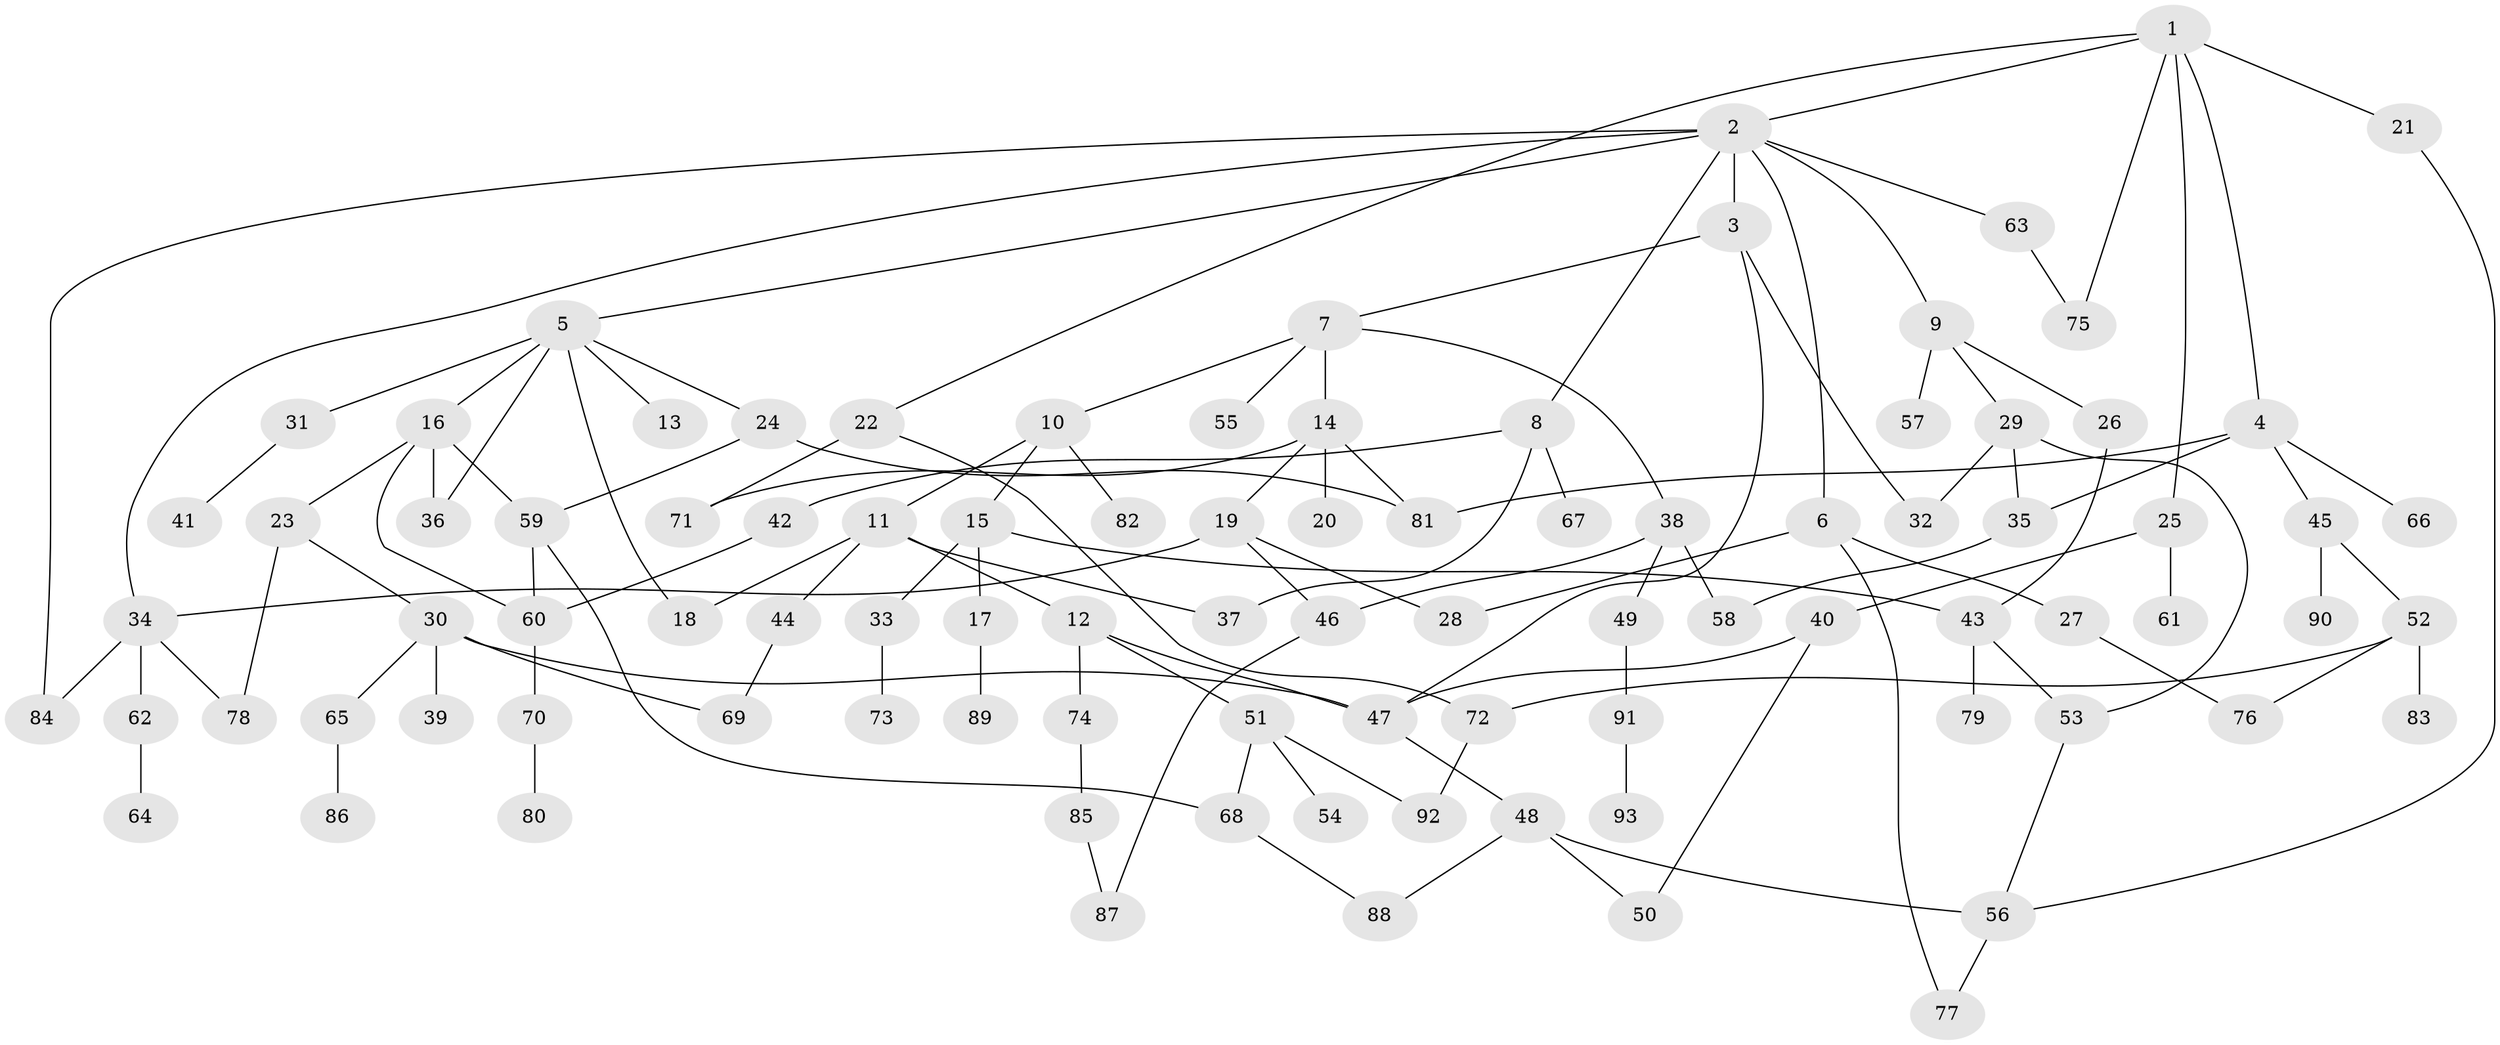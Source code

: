 // Generated by graph-tools (version 1.1) at 2025/25/03/09/25 03:25:27]
// undirected, 93 vertices, 126 edges
graph export_dot {
graph [start="1"]
  node [color=gray90,style=filled];
  1;
  2;
  3;
  4;
  5;
  6;
  7;
  8;
  9;
  10;
  11;
  12;
  13;
  14;
  15;
  16;
  17;
  18;
  19;
  20;
  21;
  22;
  23;
  24;
  25;
  26;
  27;
  28;
  29;
  30;
  31;
  32;
  33;
  34;
  35;
  36;
  37;
  38;
  39;
  40;
  41;
  42;
  43;
  44;
  45;
  46;
  47;
  48;
  49;
  50;
  51;
  52;
  53;
  54;
  55;
  56;
  57;
  58;
  59;
  60;
  61;
  62;
  63;
  64;
  65;
  66;
  67;
  68;
  69;
  70;
  71;
  72;
  73;
  74;
  75;
  76;
  77;
  78;
  79;
  80;
  81;
  82;
  83;
  84;
  85;
  86;
  87;
  88;
  89;
  90;
  91;
  92;
  93;
  1 -- 2;
  1 -- 4;
  1 -- 21;
  1 -- 22;
  1 -- 25;
  1 -- 75;
  2 -- 3;
  2 -- 5;
  2 -- 6;
  2 -- 8;
  2 -- 9;
  2 -- 34;
  2 -- 63;
  2 -- 84;
  3 -- 7;
  3 -- 47;
  3 -- 32;
  4 -- 35;
  4 -- 45;
  4 -- 66;
  4 -- 81;
  5 -- 13;
  5 -- 16;
  5 -- 18;
  5 -- 24;
  5 -- 31;
  5 -- 36;
  6 -- 27;
  6 -- 77;
  6 -- 28;
  7 -- 10;
  7 -- 14;
  7 -- 38;
  7 -- 55;
  8 -- 37;
  8 -- 42;
  8 -- 67;
  9 -- 26;
  9 -- 29;
  9 -- 57;
  10 -- 11;
  10 -- 15;
  10 -- 82;
  11 -- 12;
  11 -- 44;
  11 -- 18;
  11 -- 37;
  12 -- 51;
  12 -- 74;
  12 -- 47;
  14 -- 19;
  14 -- 20;
  14 -- 81;
  14 -- 71;
  15 -- 17;
  15 -- 33;
  15 -- 43;
  16 -- 23;
  16 -- 36;
  16 -- 60;
  16 -- 59;
  17 -- 89;
  19 -- 28;
  19 -- 46;
  19 -- 34;
  21 -- 56;
  22 -- 71;
  22 -- 72;
  23 -- 30;
  23 -- 78;
  24 -- 59;
  24 -- 81;
  25 -- 40;
  25 -- 61;
  26 -- 43;
  27 -- 76;
  29 -- 32;
  29 -- 53;
  29 -- 35;
  30 -- 39;
  30 -- 65;
  30 -- 47;
  30 -- 69;
  31 -- 41;
  33 -- 73;
  34 -- 62;
  34 -- 84;
  34 -- 78;
  35 -- 58;
  38 -- 49;
  38 -- 58;
  38 -- 46;
  40 -- 47;
  40 -- 50;
  42 -- 60;
  43 -- 79;
  43 -- 53;
  44 -- 69;
  45 -- 52;
  45 -- 90;
  46 -- 87;
  47 -- 48;
  48 -- 50;
  48 -- 56;
  48 -- 88;
  49 -- 91;
  51 -- 54;
  51 -- 68;
  51 -- 92;
  52 -- 83;
  52 -- 72;
  52 -- 76;
  53 -- 56;
  56 -- 77;
  59 -- 60;
  59 -- 68;
  60 -- 70;
  62 -- 64;
  63 -- 75;
  65 -- 86;
  68 -- 88;
  70 -- 80;
  72 -- 92;
  74 -- 85;
  85 -- 87;
  91 -- 93;
}
